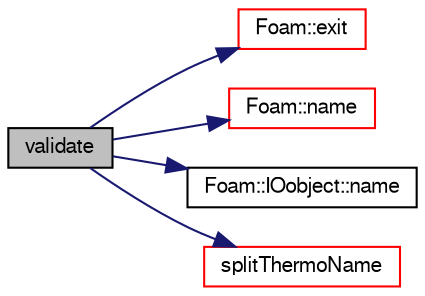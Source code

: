 digraph "validate"
{
  bgcolor="transparent";
  edge [fontname="FreeSans",fontsize="10",labelfontname="FreeSans",labelfontsize="10"];
  node [fontname="FreeSans",fontsize="10",shape=record];
  rankdir="LR";
  Node1248 [label="validate",height=0.2,width=0.4,color="black", fillcolor="grey75", style="filled", fontcolor="black"];
  Node1248 -> Node1249 [color="midnightblue",fontsize="10",style="solid",fontname="FreeSans"];
  Node1249 [label="Foam::exit",height=0.2,width=0.4,color="red",URL="$a21124.html#a06ca7250d8e89caf05243ec094843642"];
  Node1248 -> Node1296 [color="midnightblue",fontsize="10",style="solid",fontname="FreeSans"];
  Node1296 [label="Foam::name",height=0.2,width=0.4,color="red",URL="$a21124.html#adcb0df2bd4953cb6bb390272d8263c3a",tooltip="Return a string representation of a complex. "];
  Node1248 -> Node1299 [color="midnightblue",fontsize="10",style="solid",fontname="FreeSans"];
  Node1299 [label="Foam::IOobject::name",height=0.2,width=0.4,color="black",URL="$a26142.html#acc80e00a8ac919288fb55bd14cc88bf6",tooltip="Return name. "];
  Node1248 -> Node1300 [color="midnightblue",fontsize="10",style="solid",fontname="FreeSans"];
  Node1300 [label="splitThermoName",height=0.2,width=0.4,color="red",URL="$a29734.html#a71344f72a8a29ecb02f20914c67fa4d7",tooltip="Split name of thermo package into a list of the components names. "];
}
